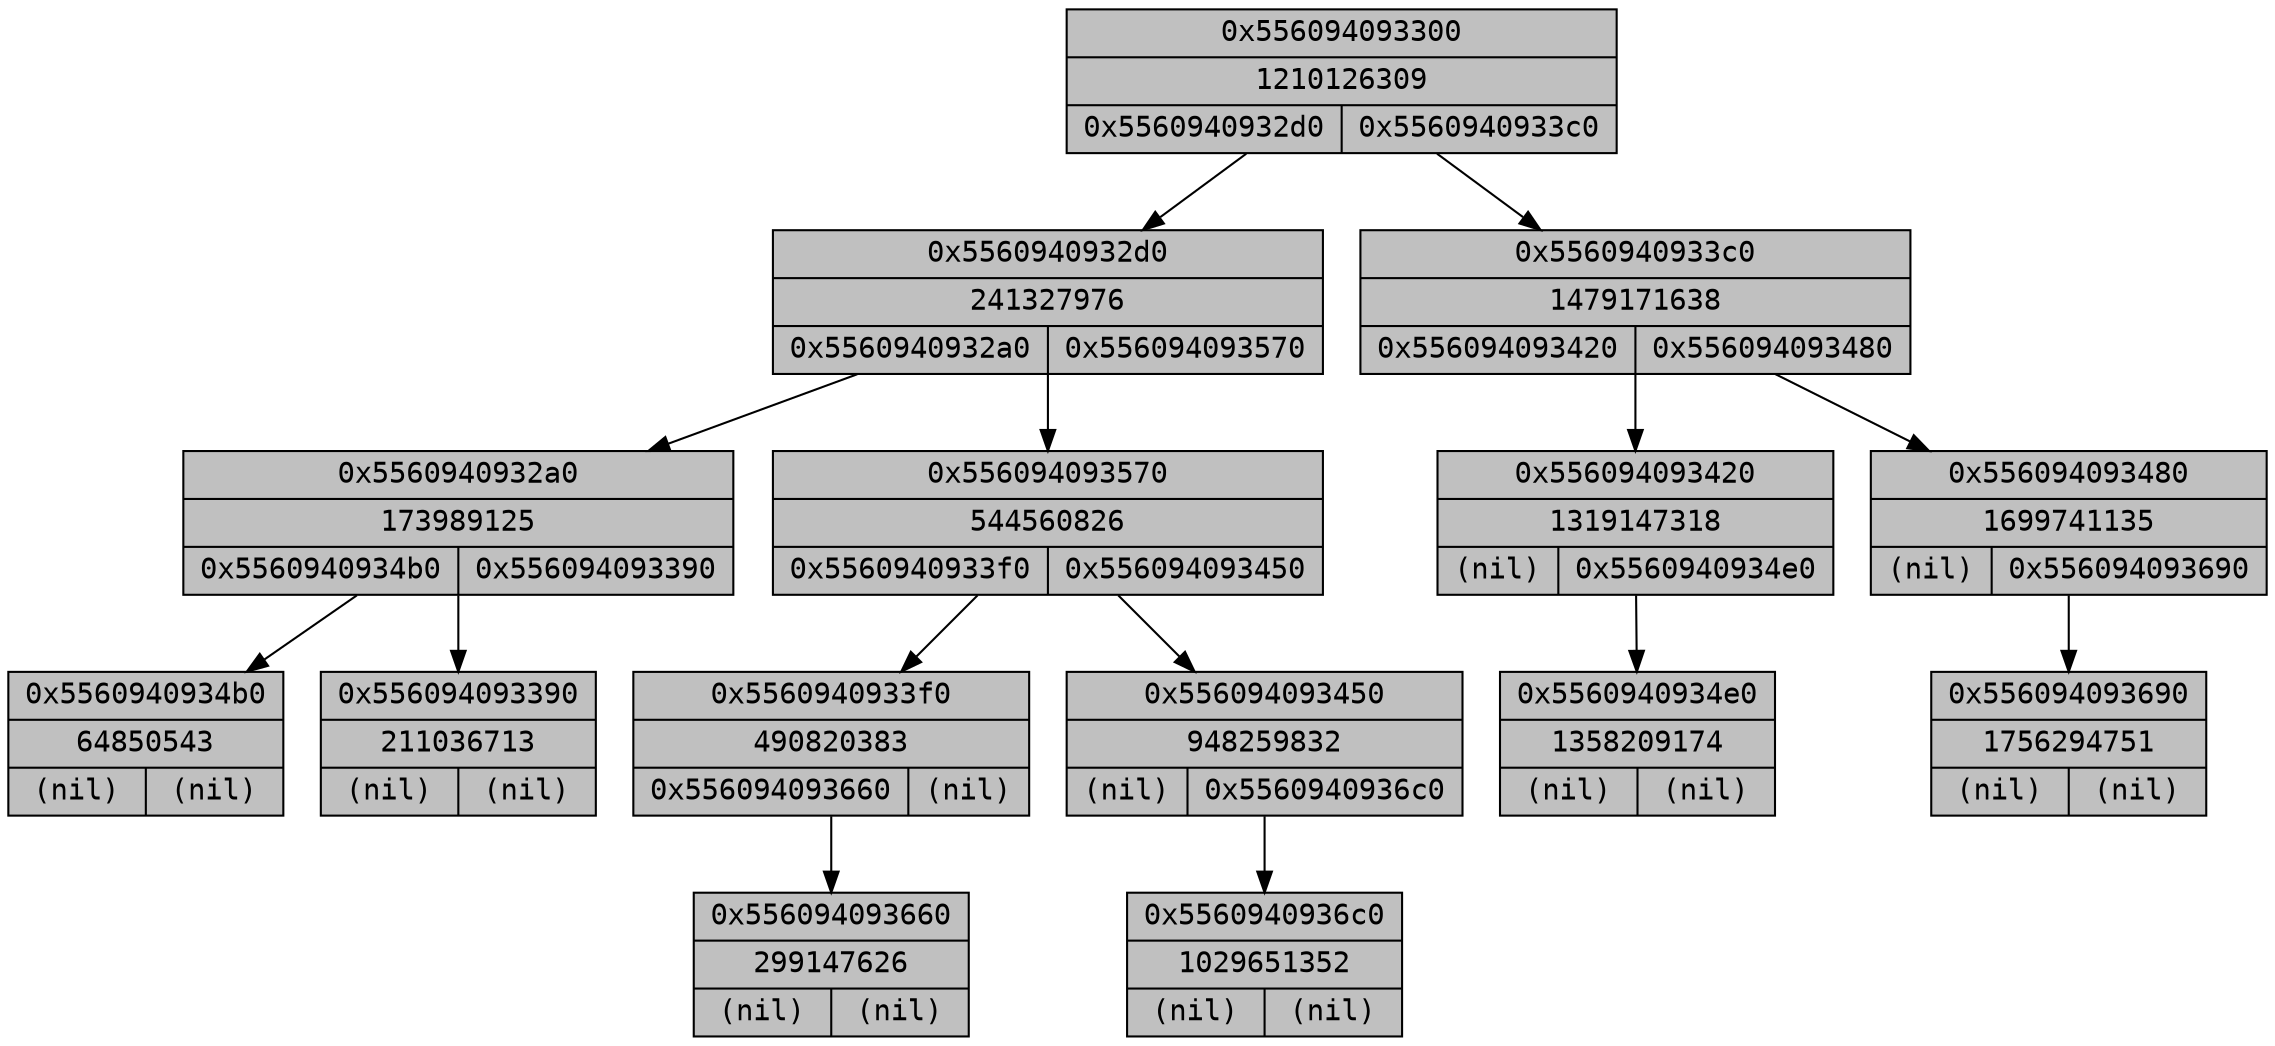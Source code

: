 digraph G
{
  node
  [
    fontname=Monospace
    shape=record
    style=filled
    fillcolor=grey
  ];
  "0x5560940934b0" [label="{0x5560940934b0|64850543|{(nil)|(nil)}}"];
  "0x5560940932a0" [label="{0x5560940932a0|173989125|{0x5560940934b0|0x556094093390}}"];
  "0x5560940932a0" -> "0x5560940934b0";
  "0x5560940932a0" -> "0x556094093390";
  "0x556094093390" [label="{0x556094093390|211036713|{(nil)|(nil)}}"];
  "0x5560940932d0" [label="{0x5560940932d0|241327976|{0x5560940932a0|0x556094093570}}"];
  "0x5560940932d0" -> "0x5560940932a0";
  "0x5560940932d0" -> "0x556094093570";
  "0x556094093660" [label="{0x556094093660|299147626|{(nil)|(nil)}}"];
  "0x5560940933f0" [label="{0x5560940933f0|490820383|{0x556094093660|(nil)}}"];
  "0x5560940933f0" -> "0x556094093660";
  "0x556094093570" [label="{0x556094093570|544560826|{0x5560940933f0|0x556094093450}}"];
  "0x556094093570" -> "0x5560940933f0";
  "0x556094093570" -> "0x556094093450";
  "0x556094093450" [label="{0x556094093450|948259832|{(nil)|0x5560940936c0}}"];
  "0x556094093450" -> "0x5560940936c0";
  "0x5560940936c0" [label="{0x5560940936c0|1029651352|{(nil)|(nil)}}"];
  "0x556094093300" [label="{0x556094093300|1210126309|{0x5560940932d0|0x5560940933c0}}"];
  "0x556094093300" -> "0x5560940932d0";
  "0x556094093300" -> "0x5560940933c0";
  "0x556094093420" [label="{0x556094093420|1319147318|{(nil)|0x5560940934e0}}"];
  "0x556094093420" -> "0x5560940934e0";
  "0x5560940934e0" [label="{0x5560940934e0|1358209174|{(nil)|(nil)}}"];
  "0x5560940933c0" [label="{0x5560940933c0|1479171638|{0x556094093420|0x556094093480}}"];
  "0x5560940933c0" -> "0x556094093420";
  "0x5560940933c0" -> "0x556094093480";
  "0x556094093480" [label="{0x556094093480|1699741135|{(nil)|0x556094093690}}"];
  "0x556094093480" -> "0x556094093690";
  "0x556094093690" [label="{0x556094093690|1756294751|{(nil)|(nil)}}"];
}
